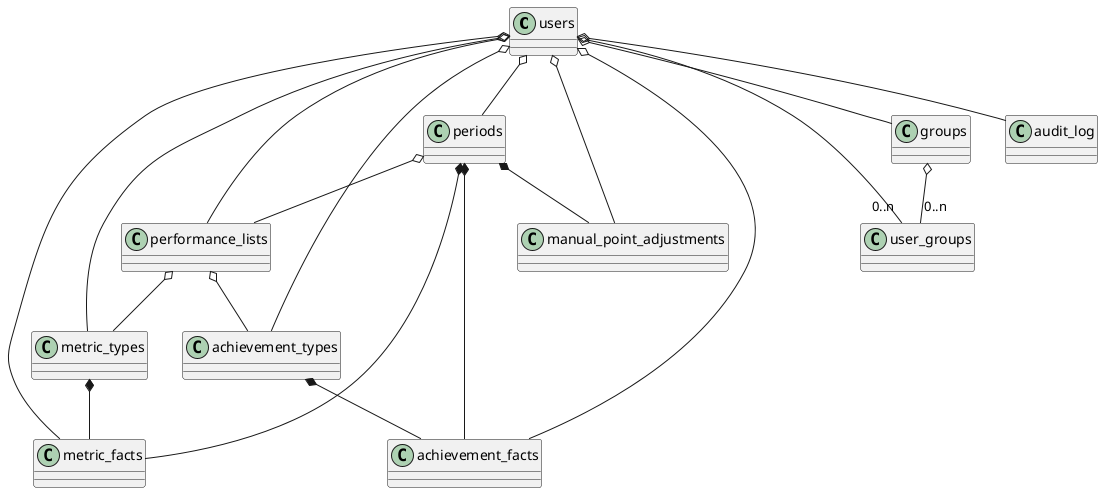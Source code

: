 @startuml

' Пользователи
users o-- periods
users o-- groups
users o-- metric_types
users o-- metric_facts
users o-- achievement_types
users o-- achievement_facts
users o-- audit_log
users o-- manual_point_adjustments
users o-- performance_lists

' Группы пользователей (многие-ко-многим)
users o-- "0..n" user_groups
groups o-- "0..n" user_groups

' Периоды
periods *-- metric_facts
periods *-- achievement_facts
periods *-- manual_point_adjustments
periods o-- performance_lists

' Метрики и факты
metric_types *-- metric_facts
performance_lists o-- metric_types

' Достижения и факты
achievement_types *-- achievement_facts
performance_lists o-- achievement_types

@enduml